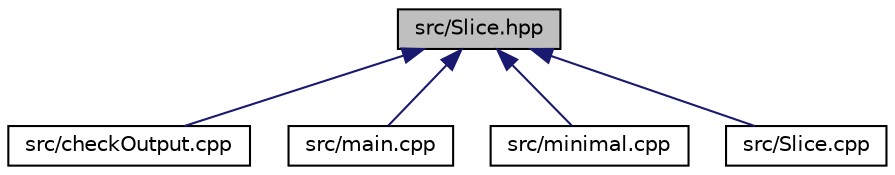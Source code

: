 digraph "src/Slice.hpp"
{
 // LATEX_PDF_SIZE
  edge [fontname="Helvetica",fontsize="10",labelfontname="Helvetica",labelfontsize="10"];
  node [fontname="Helvetica",fontsize="10",shape=record];
  Node1 [label="src/Slice.hpp",height=0.2,width=0.4,color="black", fillcolor="grey75", style="filled", fontcolor="black",tooltip="Contains a class for extracting 2D slices from 3D volumetric data."];
  Node1 -> Node2 [dir="back",color="midnightblue",fontsize="10",style="solid",fontname="Helvetica"];
  Node2 [label="src/checkOutput.cpp",height=0.2,width=0.4,color="black", fillcolor="white", style="filled",URL="$checkOutput_8cpp.html",tooltip=" "];
  Node1 -> Node3 [dir="back",color="midnightblue",fontsize="10",style="solid",fontname="Helvetica"];
  Node3 [label="src/main.cpp",height=0.2,width=0.4,color="black", fillcolor="white", style="filled",URL="$main_8cpp.html",tooltip=" "];
  Node1 -> Node4 [dir="back",color="midnightblue",fontsize="10",style="solid",fontname="Helvetica"];
  Node4 [label="src/minimal.cpp",height=0.2,width=0.4,color="black", fillcolor="white", style="filled",URL="$minimal_8cpp.html",tooltip=" "];
  Node1 -> Node5 [dir="back",color="midnightblue",fontsize="10",style="solid",fontname="Helvetica"];
  Node5 [label="src/Slice.cpp",height=0.2,width=0.4,color="black", fillcolor="white", style="filled",URL="$Slice_8cpp.html",tooltip=" "];
}
